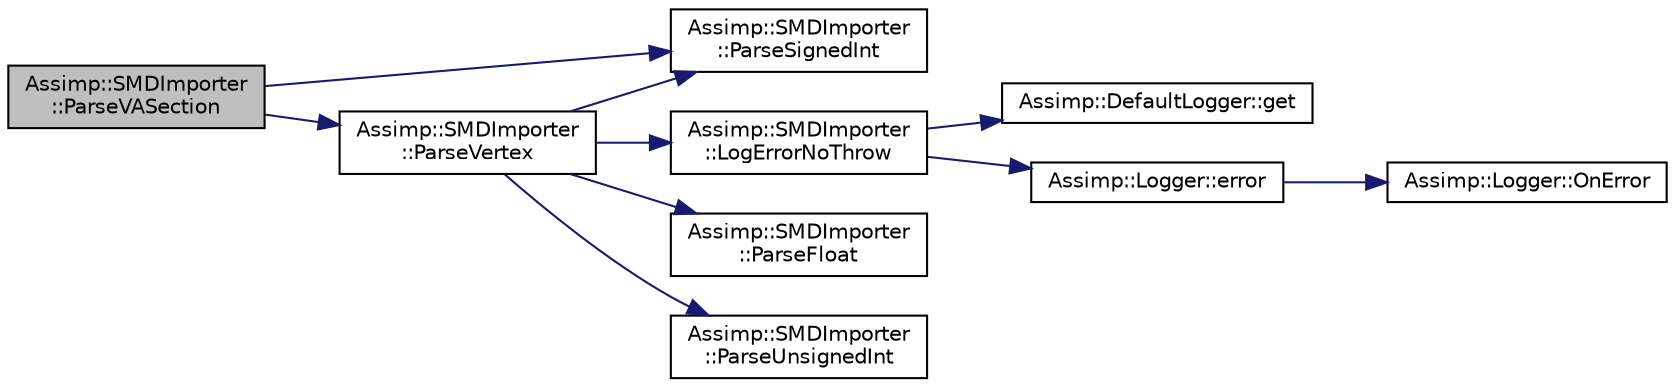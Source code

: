 digraph "Assimp::SMDImporter::ParseVASection"
{
  edge [fontname="Helvetica",fontsize="10",labelfontname="Helvetica",labelfontsize="10"];
  node [fontname="Helvetica",fontsize="10",shape=record];
  rankdir="LR";
  Node1 [label="Assimp::SMDImporter\l::ParseVASection",height=0.2,width=0.4,color="black", fillcolor="grey75", style="filled", fontcolor="black"];
  Node1 -> Node2 [color="midnightblue",fontsize="10",style="solid",fontname="Helvetica"];
  Node2 [label="Assimp::SMDImporter\l::ParseSignedInt",height=0.2,width=0.4,color="black", fillcolor="white", style="filled",URL="$class_assimp_1_1_s_m_d_importer.html#ac6b997b405ba188488266cb817e39109"];
  Node1 -> Node3 [color="midnightblue",fontsize="10",style="solid",fontname="Helvetica"];
  Node3 [label="Assimp::SMDImporter\l::ParseVertex",height=0.2,width=0.4,color="black", fillcolor="white", style="filled",URL="$class_assimp_1_1_s_m_d_importer.html#ad6228e5d706032985118ea4dc4ee1ed4"];
  Node3 -> Node2 [color="midnightblue",fontsize="10",style="solid",fontname="Helvetica"];
  Node3 -> Node4 [color="midnightblue",fontsize="10",style="solid",fontname="Helvetica"];
  Node4 [label="Assimp::SMDImporter\l::LogErrorNoThrow",height=0.2,width=0.4,color="black", fillcolor="white", style="filled",URL="$class_assimp_1_1_s_m_d_importer.html#a19cafa48a493bb2f472353112b7a3597"];
  Node4 -> Node5 [color="midnightblue",fontsize="10",style="solid",fontname="Helvetica"];
  Node5 [label="Assimp::DefaultLogger::get",height=0.2,width=0.4,color="black", fillcolor="white", style="filled",URL="$class_assimp_1_1_default_logger.html#a093cac26b06553ac774f84769cb0d691",tooltip="Getter for singleton instance. "];
  Node4 -> Node6 [color="midnightblue",fontsize="10",style="solid",fontname="Helvetica"];
  Node6 [label="Assimp::Logger::error",height=0.2,width=0.4,color="black", fillcolor="white", style="filled",URL="$class_assimp_1_1_logger.html#aa8b7c3f56dc4cecfdacc8bb36ba3fac1",tooltip="Writes an error message. "];
  Node6 -> Node7 [color="midnightblue",fontsize="10",style="solid",fontname="Helvetica"];
  Node7 [label="Assimp::Logger::OnError",height=0.2,width=0.4,color="black", fillcolor="white", style="filled",URL="$class_assimp_1_1_logger.html#ae2ea0790aba6125b90af0f2768b0759d",tooltip="Called as a request to write a specific error message. "];
  Node3 -> Node8 [color="midnightblue",fontsize="10",style="solid",fontname="Helvetica"];
  Node8 [label="Assimp::SMDImporter\l::ParseFloat",height=0.2,width=0.4,color="black", fillcolor="white", style="filled",URL="$class_assimp_1_1_s_m_d_importer.html#ac81e8a5654c539bb3386535764eda23b"];
  Node3 -> Node9 [color="midnightblue",fontsize="10",style="solid",fontname="Helvetica"];
  Node9 [label="Assimp::SMDImporter\l::ParseUnsignedInt",height=0.2,width=0.4,color="black", fillcolor="white", style="filled",URL="$class_assimp_1_1_s_m_d_importer.html#acc75e7b3c642464a46628cf3980f5b2e"];
}
